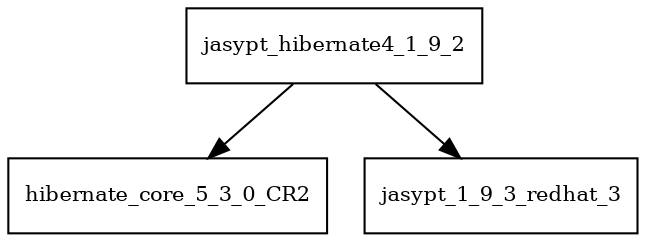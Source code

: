 digraph jasypt_hibernate4_1_9_2_dependencies {
  node [shape = box, fontsize=10.0];
  jasypt_hibernate4_1_9_2 -> hibernate_core_5_3_0_CR2;
  jasypt_hibernate4_1_9_2 -> jasypt_1_9_3_redhat_3;
}
